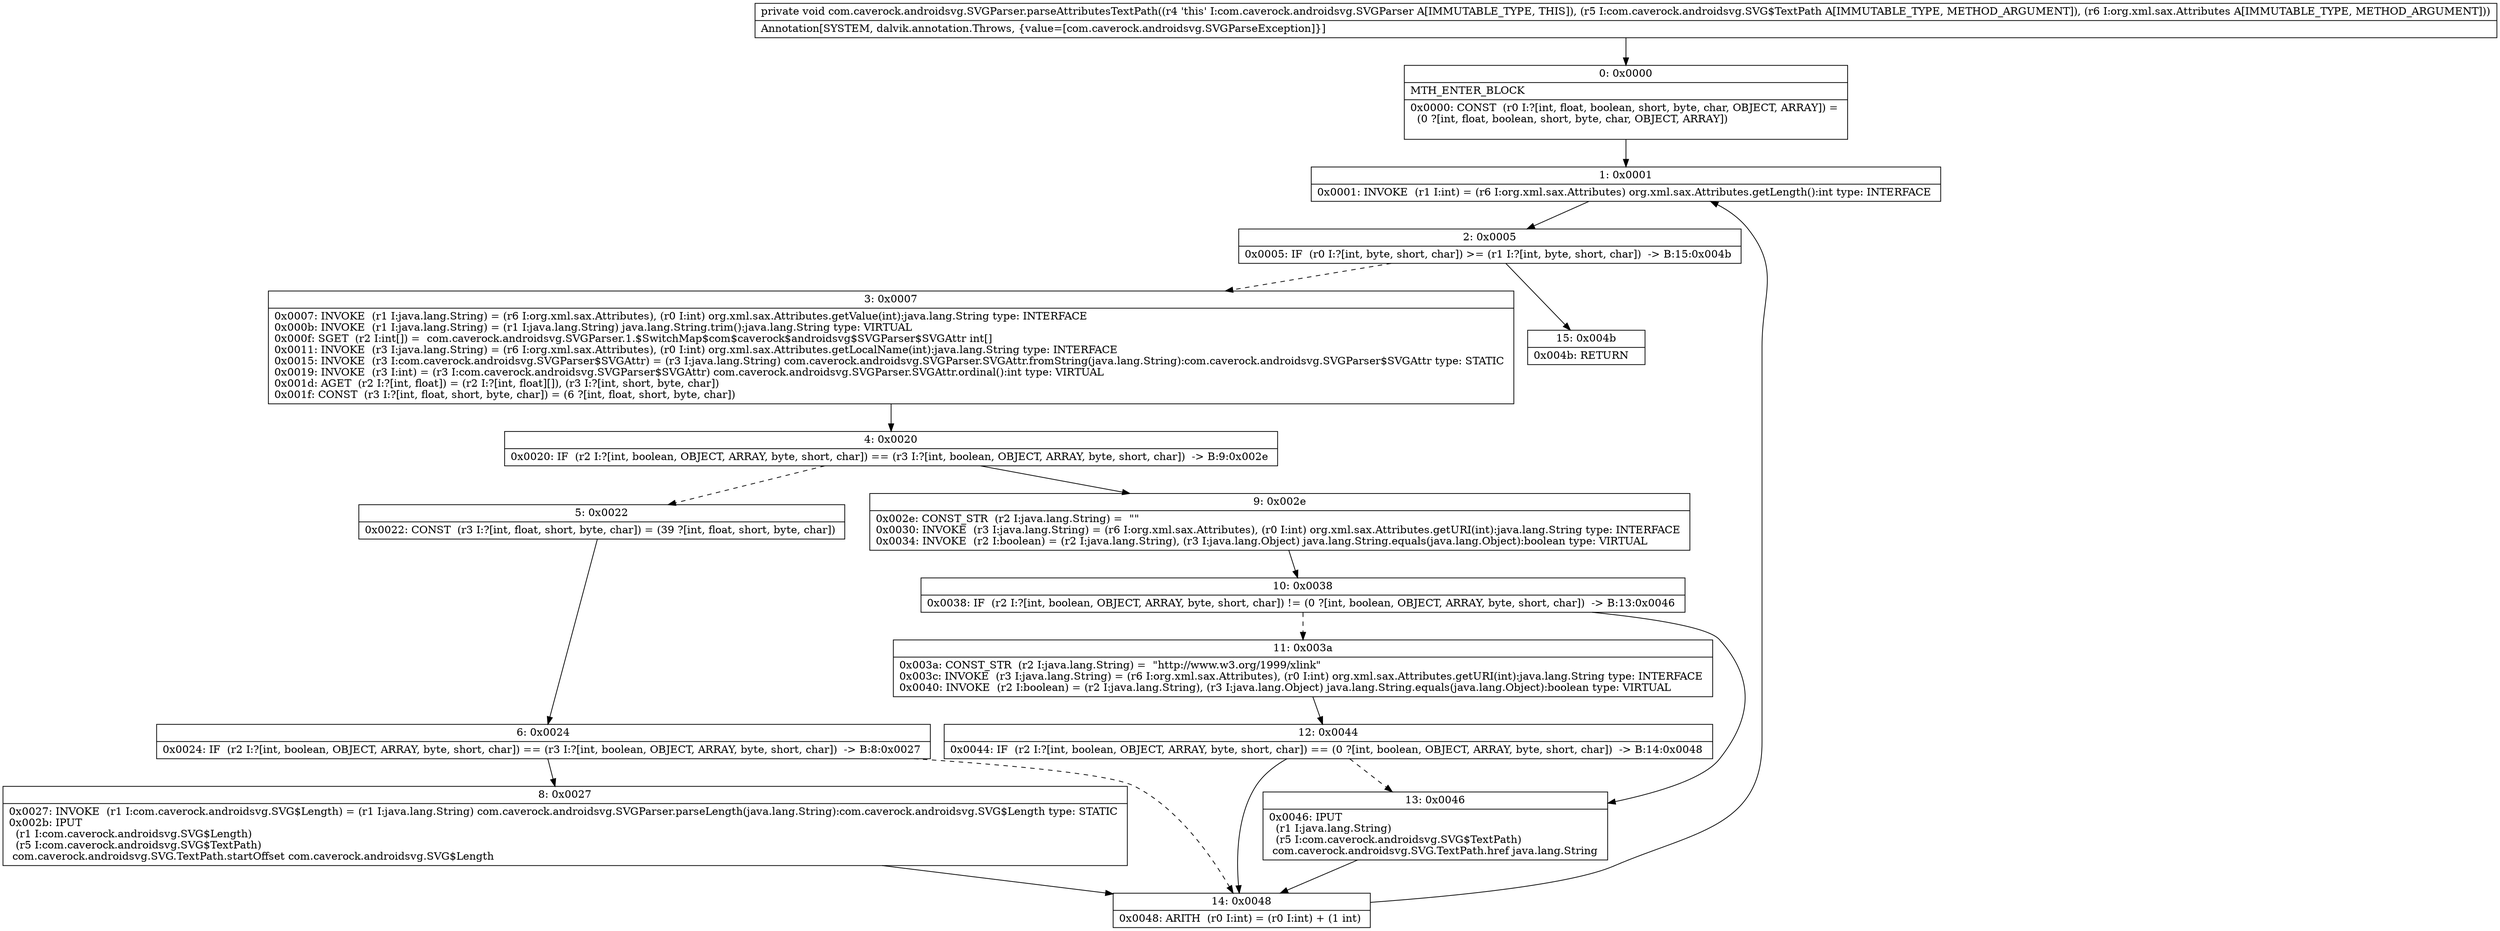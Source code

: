 digraph "CFG forcom.caverock.androidsvg.SVGParser.parseAttributesTextPath(Lcom\/caverock\/androidsvg\/SVG$TextPath;Lorg\/xml\/sax\/Attributes;)V" {
Node_0 [shape=record,label="{0\:\ 0x0000|MTH_ENTER_BLOCK\l|0x0000: CONST  (r0 I:?[int, float, boolean, short, byte, char, OBJECT, ARRAY]) = \l  (0 ?[int, float, boolean, short, byte, char, OBJECT, ARRAY])\l \l}"];
Node_1 [shape=record,label="{1\:\ 0x0001|0x0001: INVOKE  (r1 I:int) = (r6 I:org.xml.sax.Attributes) org.xml.sax.Attributes.getLength():int type: INTERFACE \l}"];
Node_2 [shape=record,label="{2\:\ 0x0005|0x0005: IF  (r0 I:?[int, byte, short, char]) \>= (r1 I:?[int, byte, short, char])  \-\> B:15:0x004b \l}"];
Node_3 [shape=record,label="{3\:\ 0x0007|0x0007: INVOKE  (r1 I:java.lang.String) = (r6 I:org.xml.sax.Attributes), (r0 I:int) org.xml.sax.Attributes.getValue(int):java.lang.String type: INTERFACE \l0x000b: INVOKE  (r1 I:java.lang.String) = (r1 I:java.lang.String) java.lang.String.trim():java.lang.String type: VIRTUAL \l0x000f: SGET  (r2 I:int[]) =  com.caverock.androidsvg.SVGParser.1.$SwitchMap$com$caverock$androidsvg$SVGParser$SVGAttr int[] \l0x0011: INVOKE  (r3 I:java.lang.String) = (r6 I:org.xml.sax.Attributes), (r0 I:int) org.xml.sax.Attributes.getLocalName(int):java.lang.String type: INTERFACE \l0x0015: INVOKE  (r3 I:com.caverock.androidsvg.SVGParser$SVGAttr) = (r3 I:java.lang.String) com.caverock.androidsvg.SVGParser.SVGAttr.fromString(java.lang.String):com.caverock.androidsvg.SVGParser$SVGAttr type: STATIC \l0x0019: INVOKE  (r3 I:int) = (r3 I:com.caverock.androidsvg.SVGParser$SVGAttr) com.caverock.androidsvg.SVGParser.SVGAttr.ordinal():int type: VIRTUAL \l0x001d: AGET  (r2 I:?[int, float]) = (r2 I:?[int, float][]), (r3 I:?[int, short, byte, char]) \l0x001f: CONST  (r3 I:?[int, float, short, byte, char]) = (6 ?[int, float, short, byte, char]) \l}"];
Node_4 [shape=record,label="{4\:\ 0x0020|0x0020: IF  (r2 I:?[int, boolean, OBJECT, ARRAY, byte, short, char]) == (r3 I:?[int, boolean, OBJECT, ARRAY, byte, short, char])  \-\> B:9:0x002e \l}"];
Node_5 [shape=record,label="{5\:\ 0x0022|0x0022: CONST  (r3 I:?[int, float, short, byte, char]) = (39 ?[int, float, short, byte, char]) \l}"];
Node_6 [shape=record,label="{6\:\ 0x0024|0x0024: IF  (r2 I:?[int, boolean, OBJECT, ARRAY, byte, short, char]) == (r3 I:?[int, boolean, OBJECT, ARRAY, byte, short, char])  \-\> B:8:0x0027 \l}"];
Node_8 [shape=record,label="{8\:\ 0x0027|0x0027: INVOKE  (r1 I:com.caverock.androidsvg.SVG$Length) = (r1 I:java.lang.String) com.caverock.androidsvg.SVGParser.parseLength(java.lang.String):com.caverock.androidsvg.SVG$Length type: STATIC \l0x002b: IPUT  \l  (r1 I:com.caverock.androidsvg.SVG$Length)\l  (r5 I:com.caverock.androidsvg.SVG$TextPath)\l com.caverock.androidsvg.SVG.TextPath.startOffset com.caverock.androidsvg.SVG$Length \l}"];
Node_9 [shape=record,label="{9\:\ 0x002e|0x002e: CONST_STR  (r2 I:java.lang.String) =  \"\" \l0x0030: INVOKE  (r3 I:java.lang.String) = (r6 I:org.xml.sax.Attributes), (r0 I:int) org.xml.sax.Attributes.getURI(int):java.lang.String type: INTERFACE \l0x0034: INVOKE  (r2 I:boolean) = (r2 I:java.lang.String), (r3 I:java.lang.Object) java.lang.String.equals(java.lang.Object):boolean type: VIRTUAL \l}"];
Node_10 [shape=record,label="{10\:\ 0x0038|0x0038: IF  (r2 I:?[int, boolean, OBJECT, ARRAY, byte, short, char]) != (0 ?[int, boolean, OBJECT, ARRAY, byte, short, char])  \-\> B:13:0x0046 \l}"];
Node_11 [shape=record,label="{11\:\ 0x003a|0x003a: CONST_STR  (r2 I:java.lang.String) =  \"http:\/\/www.w3.org\/1999\/xlink\" \l0x003c: INVOKE  (r3 I:java.lang.String) = (r6 I:org.xml.sax.Attributes), (r0 I:int) org.xml.sax.Attributes.getURI(int):java.lang.String type: INTERFACE \l0x0040: INVOKE  (r2 I:boolean) = (r2 I:java.lang.String), (r3 I:java.lang.Object) java.lang.String.equals(java.lang.Object):boolean type: VIRTUAL \l}"];
Node_12 [shape=record,label="{12\:\ 0x0044|0x0044: IF  (r2 I:?[int, boolean, OBJECT, ARRAY, byte, short, char]) == (0 ?[int, boolean, OBJECT, ARRAY, byte, short, char])  \-\> B:14:0x0048 \l}"];
Node_13 [shape=record,label="{13\:\ 0x0046|0x0046: IPUT  \l  (r1 I:java.lang.String)\l  (r5 I:com.caverock.androidsvg.SVG$TextPath)\l com.caverock.androidsvg.SVG.TextPath.href java.lang.String \l}"];
Node_14 [shape=record,label="{14\:\ 0x0048|0x0048: ARITH  (r0 I:int) = (r0 I:int) + (1 int) \l}"];
Node_15 [shape=record,label="{15\:\ 0x004b|0x004b: RETURN   \l}"];
MethodNode[shape=record,label="{private void com.caverock.androidsvg.SVGParser.parseAttributesTextPath((r4 'this' I:com.caverock.androidsvg.SVGParser A[IMMUTABLE_TYPE, THIS]), (r5 I:com.caverock.androidsvg.SVG$TextPath A[IMMUTABLE_TYPE, METHOD_ARGUMENT]), (r6 I:org.xml.sax.Attributes A[IMMUTABLE_TYPE, METHOD_ARGUMENT]))  | Annotation[SYSTEM, dalvik.annotation.Throws, \{value=[com.caverock.androidsvg.SVGParseException]\}]\l}"];
MethodNode -> Node_0;
Node_0 -> Node_1;
Node_1 -> Node_2;
Node_2 -> Node_3[style=dashed];
Node_2 -> Node_15;
Node_3 -> Node_4;
Node_4 -> Node_5[style=dashed];
Node_4 -> Node_9;
Node_5 -> Node_6;
Node_6 -> Node_8;
Node_6 -> Node_14[style=dashed];
Node_8 -> Node_14;
Node_9 -> Node_10;
Node_10 -> Node_11[style=dashed];
Node_10 -> Node_13;
Node_11 -> Node_12;
Node_12 -> Node_13[style=dashed];
Node_12 -> Node_14;
Node_13 -> Node_14;
Node_14 -> Node_1;
}

